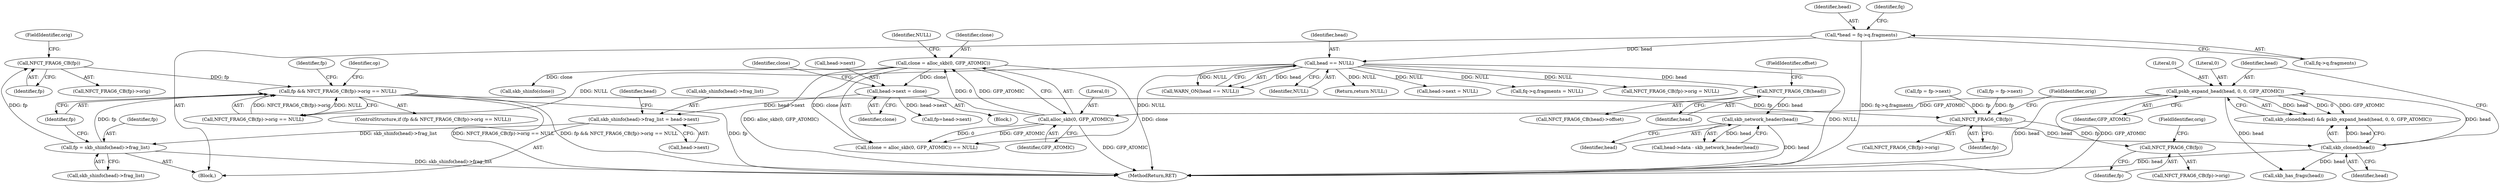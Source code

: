 digraph "0_linux_9e2dcf72023d1447f09c47d77c99b0c49659e5ce_0@pointer" {
"1000500" [label="(Call,NFCT_FRAG6_CB(fp))"];
"1000489" [label="(Call,fp = skb_shinfo(head)->frag_list)"];
"1000339" [label="(Call,skb_shinfo(head)->frag_list = head->next)"];
"1000205" [label="(Call,head->next = clone)"];
"1000188" [label="(Call,clone = alloc_skb(0, GFP_ATOMIC))"];
"1000190" [label="(Call,alloc_skb(0, GFP_ATOMIC))"];
"1000167" [label="(Call,pskb_expand_head(head, 0, 0, GFP_ATOMIC))"];
"1000165" [label="(Call,skb_cloned(head))"];
"1000142" [label="(Call,skb_network_header(head))"];
"1000131" [label="(Call,NFCT_FRAG6_CB(head))"];
"1000125" [label="(Call,head == NULL)"];
"1000114" [label="(Call,*head = fq->q.fragments)"];
"1000496" [label="(Call,fp && NFCT_FRAG6_CB(fp)->orig == NULL)"];
"1000527" [label="(Call,NFCT_FRAG6_CB(fp))"];
"1000540" [label="(Call,NFCT_FRAG6_CB(fp))"];
"1000348" [label="(Identifier,head)"];
"1000166" [label="(Identifier,head)"];
"1000497" [label="(Identifier,fp)"];
"1000188" [label="(Call,clone = alloc_skb(0, GFP_ATOMIC))"];
"1000126" [label="(Identifier,head)"];
"1000482" [label="(Call,fq->q.fragments = NULL)"];
"1000490" [label="(Identifier,fp)"];
"1000500" [label="(Call,NFCT_FRAG6_CB(fp))"];
"1000491" [label="(Call,skb_shinfo(head)->frag_list)"];
"1000526" [label="(Call,NFCT_FRAG6_CB(fp)->orig)"];
"1000495" [label="(ControlStructure,if (fp && NFCT_FRAG6_CB(fp)->orig == NULL))"];
"1000191" [label="(Literal,0)"];
"1000177" [label="(Call,skb_has_frags(head))"];
"1000529" [label="(FieldIdentifier,orig)"];
"1000212" [label="(Call,skb_shinfo(clone))"];
"1000143" [label="(Identifier,head)"];
"1000167" [label="(Call,pskb_expand_head(head, 0, 0, GFP_ATOMIC))"];
"1000130" [label="(Call,NFCT_FRAG6_CB(head)->offset)"];
"1000496" [label="(Call,fp && NFCT_FRAG6_CB(fp)->orig == NULL)"];
"1000517" [label="(Call,fp = fp->next)"];
"1000540" [label="(Call,NFCT_FRAG6_CB(fp))"];
"1000205" [label="(Call,head->next = clone)"];
"1000206" [label="(Call,head->next)"];
"1000498" [label="(Call,NFCT_FRAG6_CB(fp)->orig == NULL)"];
"1000499" [label="(Call,NFCT_FRAG6_CB(fp)->orig)"];
"1000502" [label="(FieldIdentifier,orig)"];
"1000213" [label="(Identifier,clone)"];
"1000171" [label="(Identifier,GFP_ATOMIC)"];
"1000165" [label="(Call,skb_cloned(head))"];
"1000110" [label="(Block,)"];
"1000189" [label="(Identifier,clone)"];
"1000340" [label="(Call,skb_shinfo(head)->frag_list)"];
"1000505" [label="(Identifier,fp)"];
"1000190" [label="(Call,alloc_skb(0, GFP_ATOMIC))"];
"1000527" [label="(Call,NFCT_FRAG6_CB(fp))"];
"1000142" [label="(Call,skb_network_header(head))"];
"1000164" [label="(Call,skb_cloned(head) && pskb_expand_head(head, 0, 0, GFP_ATOMIC))"];
"1000538" [label="(Call,NFCT_FRAG6_CB(fp)->orig = NULL)"];
"1000504" [label="(Call,fp = fp->next)"];
"1000138" [label="(Call,head->data - skb_network_header(head))"];
"1000169" [label="(Literal,0)"];
"1000542" [label="(FieldIdentifier,orig)"];
"1000501" [label="(Identifier,fp)"];
"1000124" [label="(Call,WARN_ON(head == NULL))"];
"1000133" [label="(FieldIdentifier,offset)"];
"1000556" [label="(MethodReturn,RET)"];
"1000131" [label="(Call,NFCT_FRAG6_CB(head))"];
"1000489" [label="(Call,fp = skb_shinfo(head)->frag_list)"];
"1000344" [label="(Call,head->next)"];
"1000187" [label="(Call,(clone = alloc_skb(0, GFP_ATOMIC)) == NULL)"];
"1000125" [label="(Call,head == NULL)"];
"1000127" [label="(Identifier,NULL)"];
"1000554" [label="(Return,return NULL;)"];
"1000168" [label="(Identifier,head)"];
"1000539" [label="(Call,NFCT_FRAG6_CB(fp)->orig)"];
"1000541" [label="(Identifier,fp)"];
"1000116" [label="(Call,fq->q.fragments)"];
"1000528" [label="(Identifier,fp)"];
"1000115" [label="(Identifier,head)"];
"1000179" [label="(Block,)"];
"1000438" [label="(Call,head->next = NULL)"];
"1000192" [label="(Identifier,GFP_ATOMIC)"];
"1000170" [label="(Literal,0)"];
"1000132" [label="(Identifier,head)"];
"1000114" [label="(Call,*head = fq->q.fragments)"];
"1000510" [label="(Identifier,op)"];
"1000209" [label="(Identifier,clone)"];
"1000339" [label="(Call,skb_shinfo(head)->frag_list = head->next)"];
"1000193" [label="(Identifier,NULL)"];
"1000123" [label="(Identifier,fq)"];
"1000366" [label="(Call,fp=head->next)"];
"1000500" -> "1000499"  [label="AST: "];
"1000500" -> "1000501"  [label="CFG: "];
"1000501" -> "1000500"  [label="AST: "];
"1000502" -> "1000500"  [label="CFG: "];
"1000500" -> "1000496"  [label="DDG: fp"];
"1000489" -> "1000500"  [label="DDG: fp"];
"1000489" -> "1000110"  [label="AST: "];
"1000489" -> "1000491"  [label="CFG: "];
"1000490" -> "1000489"  [label="AST: "];
"1000491" -> "1000489"  [label="AST: "];
"1000497" -> "1000489"  [label="CFG: "];
"1000489" -> "1000556"  [label="DDG: skb_shinfo(head)->frag_list"];
"1000339" -> "1000489"  [label="DDG: skb_shinfo(head)->frag_list"];
"1000489" -> "1000496"  [label="DDG: fp"];
"1000339" -> "1000110"  [label="AST: "];
"1000339" -> "1000344"  [label="CFG: "];
"1000340" -> "1000339"  [label="AST: "];
"1000344" -> "1000339"  [label="AST: "];
"1000348" -> "1000339"  [label="CFG: "];
"1000205" -> "1000339"  [label="DDG: head->next"];
"1000205" -> "1000179"  [label="AST: "];
"1000205" -> "1000209"  [label="CFG: "];
"1000206" -> "1000205"  [label="AST: "];
"1000209" -> "1000205"  [label="AST: "];
"1000213" -> "1000205"  [label="CFG: "];
"1000188" -> "1000205"  [label="DDG: clone"];
"1000205" -> "1000366"  [label="DDG: head->next"];
"1000188" -> "1000187"  [label="AST: "];
"1000188" -> "1000190"  [label="CFG: "];
"1000189" -> "1000188"  [label="AST: "];
"1000190" -> "1000188"  [label="AST: "];
"1000193" -> "1000188"  [label="CFG: "];
"1000188" -> "1000556"  [label="DDG: alloc_skb(0, GFP_ATOMIC)"];
"1000188" -> "1000556"  [label="DDG: clone"];
"1000188" -> "1000187"  [label="DDG: clone"];
"1000190" -> "1000188"  [label="DDG: 0"];
"1000190" -> "1000188"  [label="DDG: GFP_ATOMIC"];
"1000188" -> "1000212"  [label="DDG: clone"];
"1000190" -> "1000192"  [label="CFG: "];
"1000191" -> "1000190"  [label="AST: "];
"1000192" -> "1000190"  [label="AST: "];
"1000190" -> "1000556"  [label="DDG: GFP_ATOMIC"];
"1000190" -> "1000187"  [label="DDG: 0"];
"1000190" -> "1000187"  [label="DDG: GFP_ATOMIC"];
"1000167" -> "1000190"  [label="DDG: GFP_ATOMIC"];
"1000167" -> "1000164"  [label="AST: "];
"1000167" -> "1000171"  [label="CFG: "];
"1000168" -> "1000167"  [label="AST: "];
"1000169" -> "1000167"  [label="AST: "];
"1000170" -> "1000167"  [label="AST: "];
"1000171" -> "1000167"  [label="AST: "];
"1000164" -> "1000167"  [label="CFG: "];
"1000167" -> "1000556"  [label="DDG: head"];
"1000167" -> "1000556"  [label="DDG: GFP_ATOMIC"];
"1000167" -> "1000164"  [label="DDG: head"];
"1000167" -> "1000164"  [label="DDG: 0"];
"1000167" -> "1000164"  [label="DDG: GFP_ATOMIC"];
"1000165" -> "1000167"  [label="DDG: head"];
"1000167" -> "1000177"  [label="DDG: head"];
"1000165" -> "1000164"  [label="AST: "];
"1000165" -> "1000166"  [label="CFG: "];
"1000166" -> "1000165"  [label="AST: "];
"1000168" -> "1000165"  [label="CFG: "];
"1000164" -> "1000165"  [label="CFG: "];
"1000165" -> "1000556"  [label="DDG: head"];
"1000165" -> "1000164"  [label="DDG: head"];
"1000142" -> "1000165"  [label="DDG: head"];
"1000165" -> "1000177"  [label="DDG: head"];
"1000142" -> "1000138"  [label="AST: "];
"1000142" -> "1000143"  [label="CFG: "];
"1000143" -> "1000142"  [label="AST: "];
"1000138" -> "1000142"  [label="CFG: "];
"1000142" -> "1000556"  [label="DDG: head"];
"1000142" -> "1000138"  [label="DDG: head"];
"1000131" -> "1000142"  [label="DDG: head"];
"1000131" -> "1000130"  [label="AST: "];
"1000131" -> "1000132"  [label="CFG: "];
"1000132" -> "1000131"  [label="AST: "];
"1000133" -> "1000131"  [label="CFG: "];
"1000125" -> "1000131"  [label="DDG: head"];
"1000125" -> "1000124"  [label="AST: "];
"1000125" -> "1000127"  [label="CFG: "];
"1000126" -> "1000125"  [label="AST: "];
"1000127" -> "1000125"  [label="AST: "];
"1000124" -> "1000125"  [label="CFG: "];
"1000125" -> "1000556"  [label="DDG: NULL"];
"1000125" -> "1000124"  [label="DDG: head"];
"1000125" -> "1000124"  [label="DDG: NULL"];
"1000114" -> "1000125"  [label="DDG: head"];
"1000125" -> "1000187"  [label="DDG: NULL"];
"1000125" -> "1000438"  [label="DDG: NULL"];
"1000125" -> "1000482"  [label="DDG: NULL"];
"1000125" -> "1000498"  [label="DDG: NULL"];
"1000125" -> "1000538"  [label="DDG: NULL"];
"1000125" -> "1000554"  [label="DDG: NULL"];
"1000114" -> "1000110"  [label="AST: "];
"1000114" -> "1000116"  [label="CFG: "];
"1000115" -> "1000114"  [label="AST: "];
"1000116" -> "1000114"  [label="AST: "];
"1000123" -> "1000114"  [label="CFG: "];
"1000114" -> "1000556"  [label="DDG: fq->q.fragments"];
"1000496" -> "1000495"  [label="AST: "];
"1000496" -> "1000497"  [label="CFG: "];
"1000496" -> "1000498"  [label="CFG: "];
"1000497" -> "1000496"  [label="AST: "];
"1000498" -> "1000496"  [label="AST: "];
"1000505" -> "1000496"  [label="CFG: "];
"1000510" -> "1000496"  [label="CFG: "];
"1000496" -> "1000556"  [label="DDG: NFCT_FRAG6_CB(fp)->orig == NULL"];
"1000496" -> "1000556"  [label="DDG: fp && NFCT_FRAG6_CB(fp)->orig == NULL"];
"1000496" -> "1000556"  [label="DDG: fp"];
"1000498" -> "1000496"  [label="DDG: NFCT_FRAG6_CB(fp)->orig"];
"1000498" -> "1000496"  [label="DDG: NULL"];
"1000496" -> "1000527"  [label="DDG: fp"];
"1000527" -> "1000526"  [label="AST: "];
"1000527" -> "1000528"  [label="CFG: "];
"1000528" -> "1000527"  [label="AST: "];
"1000529" -> "1000527"  [label="CFG: "];
"1000517" -> "1000527"  [label="DDG: fp"];
"1000504" -> "1000527"  [label="DDG: fp"];
"1000527" -> "1000540"  [label="DDG: fp"];
"1000540" -> "1000539"  [label="AST: "];
"1000540" -> "1000541"  [label="CFG: "];
"1000541" -> "1000540"  [label="AST: "];
"1000542" -> "1000540"  [label="CFG: "];
}
